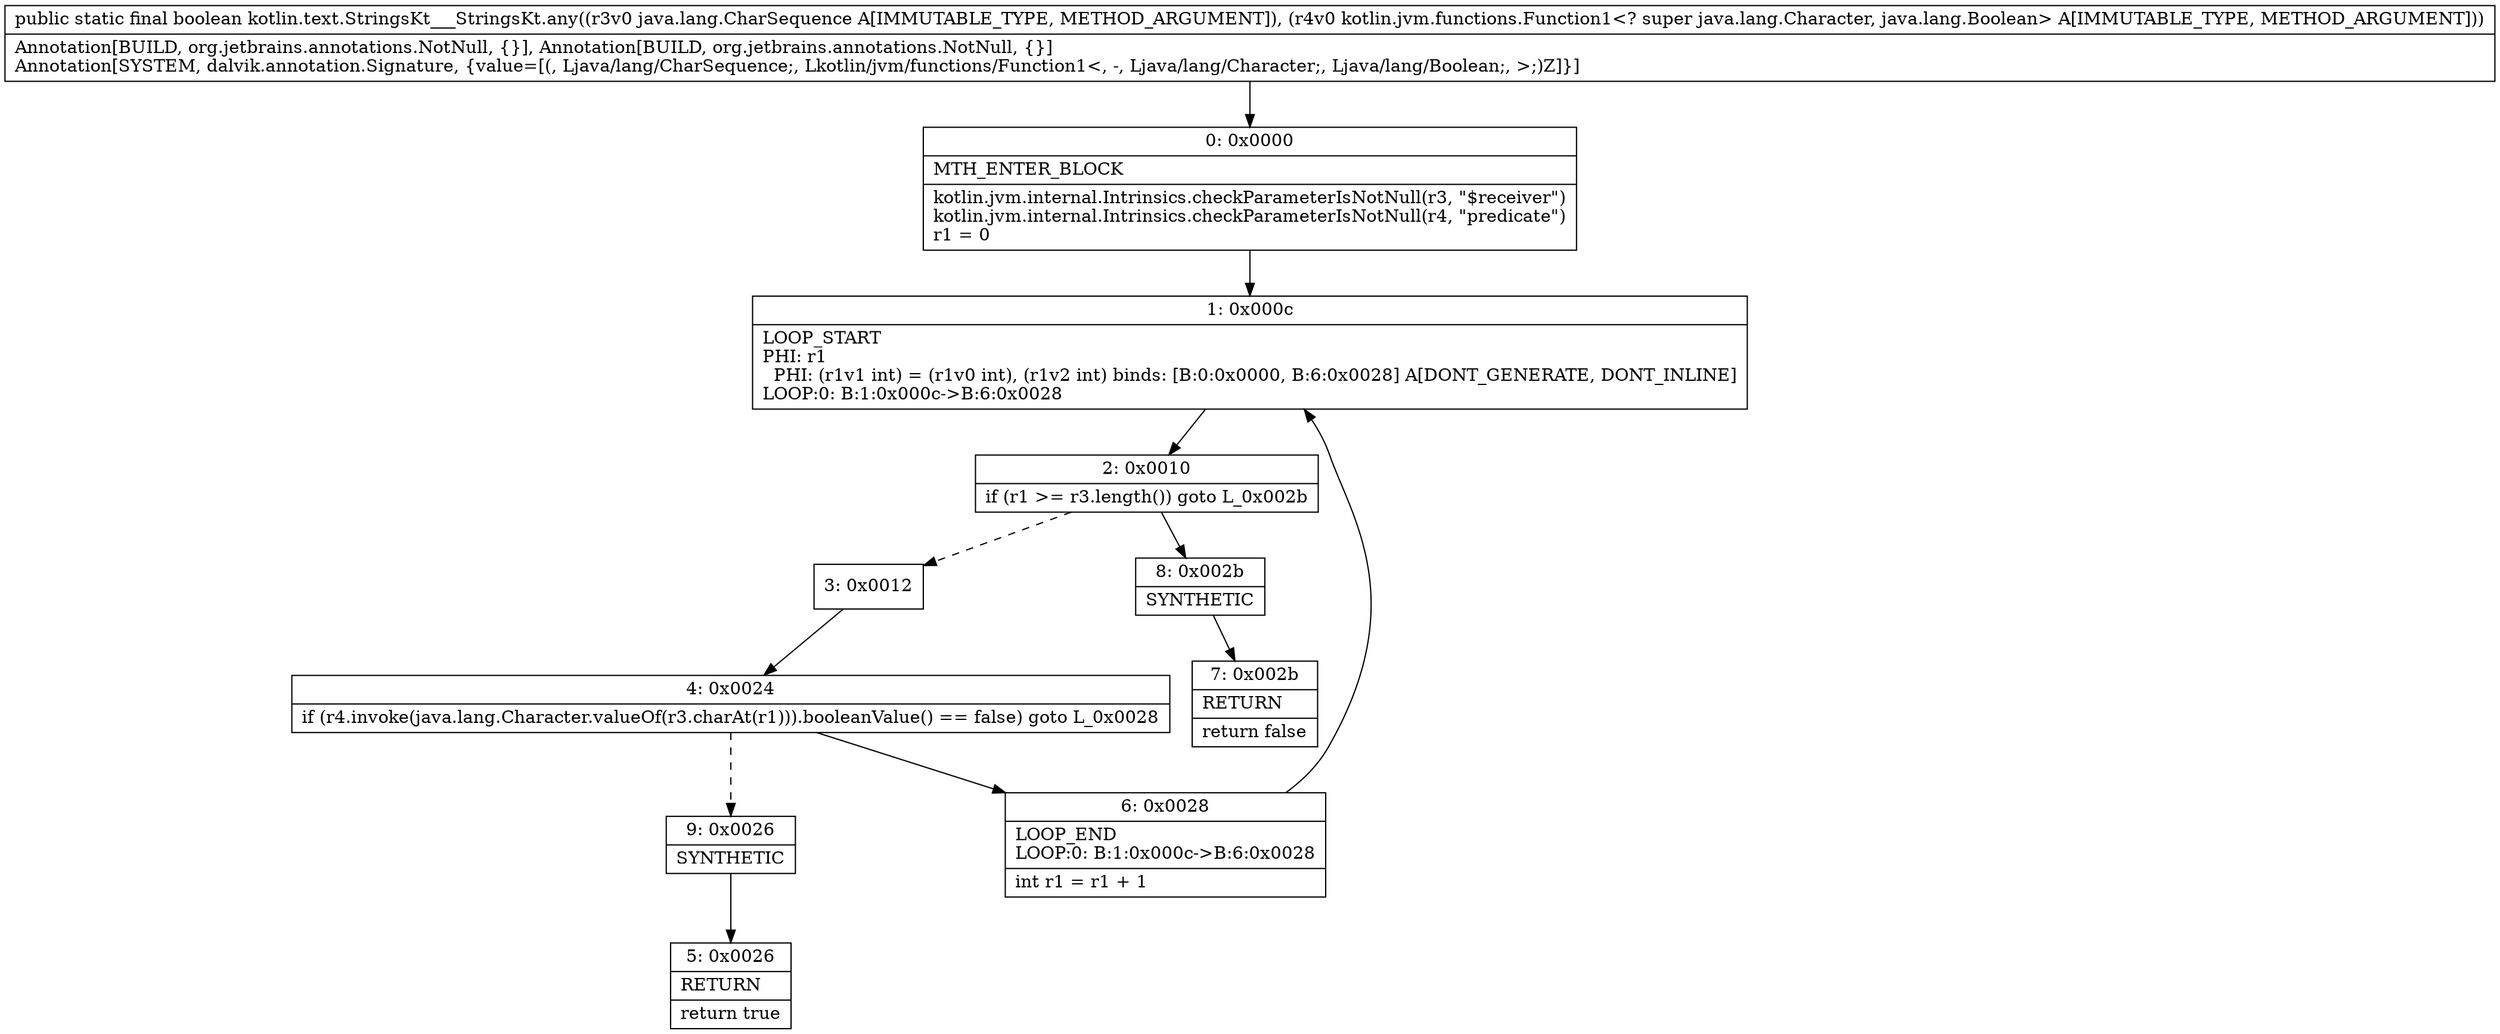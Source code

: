 digraph "CFG forkotlin.text.StringsKt___StringsKt.any(Ljava\/lang\/CharSequence;Lkotlin\/jvm\/functions\/Function1;)Z" {
Node_0 [shape=record,label="{0\:\ 0x0000|MTH_ENTER_BLOCK\l|kotlin.jvm.internal.Intrinsics.checkParameterIsNotNull(r3, \"$receiver\")\lkotlin.jvm.internal.Intrinsics.checkParameterIsNotNull(r4, \"predicate\")\lr1 = 0\l}"];
Node_1 [shape=record,label="{1\:\ 0x000c|LOOP_START\lPHI: r1 \l  PHI: (r1v1 int) = (r1v0 int), (r1v2 int) binds: [B:0:0x0000, B:6:0x0028] A[DONT_GENERATE, DONT_INLINE]\lLOOP:0: B:1:0x000c\-\>B:6:0x0028\l}"];
Node_2 [shape=record,label="{2\:\ 0x0010|if (r1 \>= r3.length()) goto L_0x002b\l}"];
Node_3 [shape=record,label="{3\:\ 0x0012}"];
Node_4 [shape=record,label="{4\:\ 0x0024|if (r4.invoke(java.lang.Character.valueOf(r3.charAt(r1))).booleanValue() == false) goto L_0x0028\l}"];
Node_5 [shape=record,label="{5\:\ 0x0026|RETURN\l|return true\l}"];
Node_6 [shape=record,label="{6\:\ 0x0028|LOOP_END\lLOOP:0: B:1:0x000c\-\>B:6:0x0028\l|int r1 = r1 + 1\l}"];
Node_7 [shape=record,label="{7\:\ 0x002b|RETURN\l|return false\l}"];
Node_8 [shape=record,label="{8\:\ 0x002b|SYNTHETIC\l}"];
Node_9 [shape=record,label="{9\:\ 0x0026|SYNTHETIC\l}"];
MethodNode[shape=record,label="{public static final boolean kotlin.text.StringsKt___StringsKt.any((r3v0 java.lang.CharSequence A[IMMUTABLE_TYPE, METHOD_ARGUMENT]), (r4v0 kotlin.jvm.functions.Function1\<? super java.lang.Character, java.lang.Boolean\> A[IMMUTABLE_TYPE, METHOD_ARGUMENT]))  | Annotation[BUILD, org.jetbrains.annotations.NotNull, \{\}], Annotation[BUILD, org.jetbrains.annotations.NotNull, \{\}]\lAnnotation[SYSTEM, dalvik.annotation.Signature, \{value=[(, Ljava\/lang\/CharSequence;, Lkotlin\/jvm\/functions\/Function1\<, \-, Ljava\/lang\/Character;, Ljava\/lang\/Boolean;, \>;)Z]\}]\l}"];
MethodNode -> Node_0;
Node_0 -> Node_1;
Node_1 -> Node_2;
Node_2 -> Node_3[style=dashed];
Node_2 -> Node_8;
Node_3 -> Node_4;
Node_4 -> Node_6;
Node_4 -> Node_9[style=dashed];
Node_6 -> Node_1;
Node_8 -> Node_7;
Node_9 -> Node_5;
}


